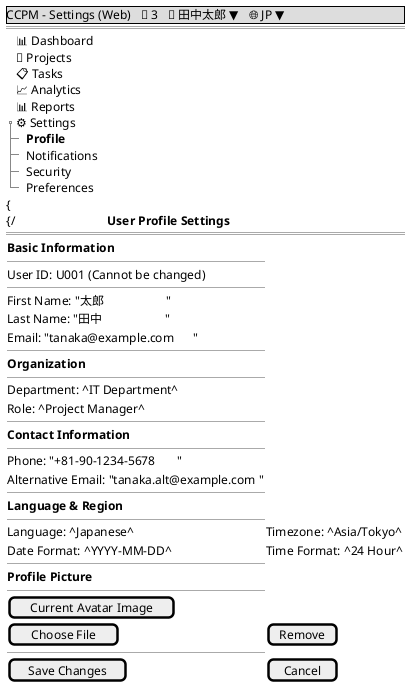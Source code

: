 @startsalt
{
  {* CCPM - Settings (Web) | 🔔 3 | 👤 田中太郎 ▼ | 🌐 JP ▼ }
  ==
  {T
    + 📊 Dashboard
    + 📁 Projects
    + 📋 Tasks
    + 📈 Analytics
    + 📊 Reports
    + ⚙️ Settings
    ++ <b>Profile</b>
    ++ Notifications
    ++ Security
    ++ Preferences
    |
    {
      {/ <b>User Profile Settings</b> }
      ==
      {
        <b>Basic Information</b>
        --
        User ID: U001 (Cannot be changed)
        --
        First Name: "太郎                    "
        Last Name: "田中                    "
        Email: "tanaka@example.com      "
        --
        <b>Organization</b>
        --
        Department: ^IT Department^
        Role: ^Project Manager^
        --
        <b>Contact Information</b>
        --
        Phone: "+81-90-1234-5678       "
        Alternative Email: "tanaka.alt@example.com "
        --
        <b>Language & Region</b>
        --
        Language: ^Japanese^ | Timezone: ^Asia/Tokyo^
        Date Format: ^YYYY-MM-DD^ | Time Format: ^24 Hour^
        --
        <b>Profile Picture</b>
        --
        [Current Avatar Image]
        [ Choose File ] | [ Remove ]
        --
        [ Save Changes ] | [ Cancel ]
      }
    }
  }
  ==
  {* © 2025 CCPM System | Last updated: 2025-01-20 14:30 }
}
@endsalt